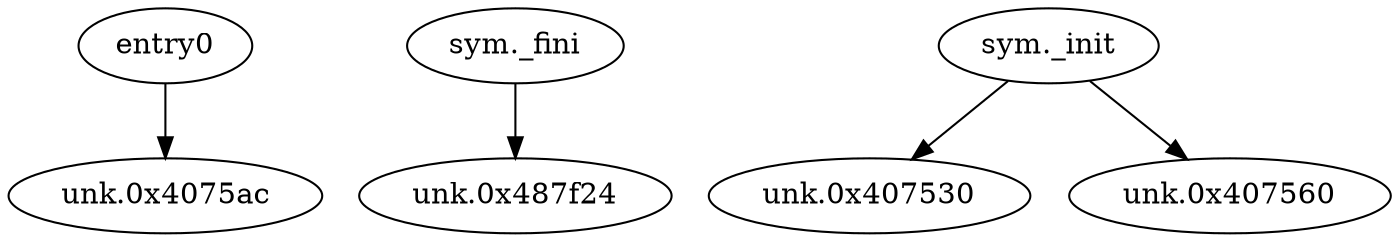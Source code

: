 digraph code {
  "0x004075a0" [label="entry0"];
  "0x004075a0" -> "0x004075ac";
  "0x004075ac" [label="unk.0x4075ac"];
  "0x00487f00" [label="sym._fini"];
  "0x00487f00" -> "0x00487f24";
  "0x00487f24" [label="unk.0x487f24"];
  "0x0040750c" [label="sym._init"];
  "0x0040750c" -> "0x00407530";
  "0x00407530" [label="unk.0x407530"];
  "0x0040750c" -> "0x00407560";
  "0x00407560" [label="unk.0x407560"];
}